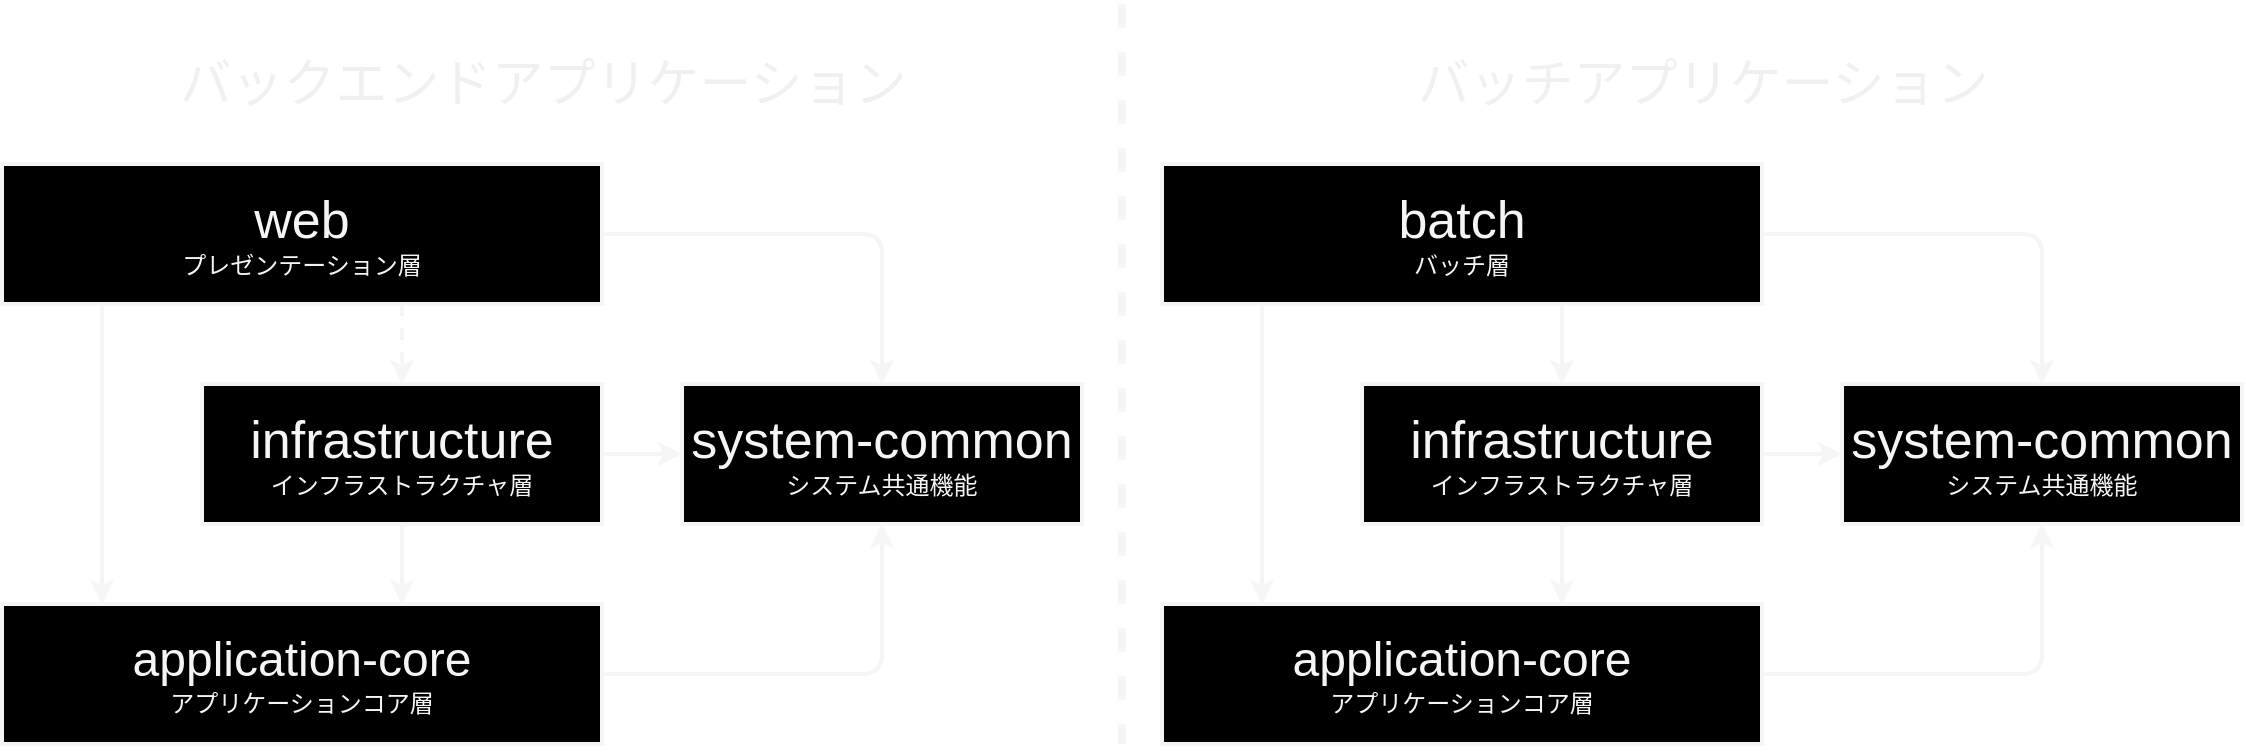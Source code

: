 <mxfile>
    <diagram id="t5FLQf08IiOqZWmdRY7E" name="ページ1">
        <mxGraphModel dx="1343" dy="834" grid="1" gridSize="10" guides="1" tooltips="1" connect="1" arrows="1" fold="1" page="1" pageScale="1" pageWidth="827" pageHeight="1169" math="0" shadow="0">
            <root>
                <mxCell id="0"/>
                <mxCell id="1" parent="0"/>
                <mxCell id="44" value="" style="html=1;strokeWidth=4;endArrow=none;endFill=0;dashed=1;strokeColor=#F5F5F5;" edge="1" parent="1">
                    <mxGeometry relative="1" as="geometry">
                        <mxPoint x="570" y="10" as="sourcePoint"/>
                        <mxPoint x="570" y="380" as="targetPoint"/>
                    </mxGeometry>
                </mxCell>
                <mxCell id="45" value="&lt;font style=&quot;font-size: 26px;&quot;&gt;バックエンドアプリケーション&lt;/font&gt;" style="text;html=1;align=center;verticalAlign=middle;resizable=0;points=[];autosize=1;strokeColor=none;fillColor=none;fontColor=#F0F0F0;" vertex="1" parent="1">
                    <mxGeometry x="85" y="30" width="390" height="40" as="geometry"/>
                </mxCell>
                <mxCell id="47" value="&lt;font style=&quot;font-size: 26px;&quot;&gt;バッチアプリケーション&lt;/font&gt;" style="text;html=1;align=center;verticalAlign=middle;resizable=0;points=[];autosize=1;strokeColor=none;fillColor=none;fontColor=#F0F0F0;" vertex="1" parent="1">
                    <mxGeometry x="705" y="30" width="310" height="40" as="geometry"/>
                </mxCell>
                <mxCell id="33" style="html=1;strokeWidth=2;entryX=0.5;entryY=1;entryDx=0;entryDy=0;exitX=0.5;exitY=0;exitDx=0;exitDy=0;strokeColor=#F5F5F5;" edge="1" parent="1">
                    <mxGeometry relative="1" as="geometry">
                        <mxPoint x="790" y="160" as="sourcePoint"/>
                        <mxPoint x="790" y="200" as="targetPoint"/>
                    </mxGeometry>
                </mxCell>
                <mxCell id="35" value="&lt;span style=&quot;font-size: 26px;&quot;&gt;batch&lt;/span&gt;&lt;br&gt;バッチ層" style="rounded=0;whiteSpace=wrap;html=1;fillColor=#000000;fontColor=#F5F5F5;strokeColor=#F5F5F5;strokeWidth=2;" vertex="1" parent="1">
                    <mxGeometry x="590" y="90" width="300" height="70" as="geometry"/>
                </mxCell>
                <mxCell id="37" value="&lt;font style=&quot;font-size: 24px;&quot;&gt;application-core&lt;br&gt;&lt;/font&gt;アプリケーションコア層" style="rounded=0;whiteSpace=wrap;html=1;fillColor=#000000;fontColor=#F5F5F5;strokeColor=#F5F5F5;strokeWidth=2;" vertex="1" parent="1">
                    <mxGeometry x="590" y="310" width="300" height="70" as="geometry"/>
                </mxCell>
                <mxCell id="38" value="" style="html=1;strokeColor=#F5F5F5;strokeWidth=2;entryX=0.5;entryY=1;entryDx=0;entryDy=0;exitX=0.5;exitY=0;exitDx=0;exitDy=0;" edge="1" parent="1">
                    <mxGeometry relative="1" as="geometry">
                        <mxPoint x="790" y="310" as="targetPoint"/>
                        <mxPoint x="790" y="270" as="sourcePoint"/>
                    </mxGeometry>
                </mxCell>
                <mxCell id="40" value="&lt;font style=&quot;font-size: 26px;&quot;&gt;infrastructure&lt;/font&gt;&lt;br&gt;インフラストラクチャ層" style="rounded=0;whiteSpace=wrap;html=1;fillColor=#000000;fontColor=#F5F5F5;strokeColor=#F5F5F5;strokeWidth=2;" vertex="1" parent="1">
                    <mxGeometry x="690" y="200" width="200" height="70" as="geometry"/>
                </mxCell>
                <mxCell id="41" value="&lt;font style=&quot;font-size: 26px;&quot;&gt;system-common&lt;/font&gt;&lt;br&gt;システム共通機能" style="rounded=0;whiteSpace=wrap;html=1;fillColor=#000000;fontColor=#F5F5F5;strokeColor=#F5F5F5;strokeWidth=2;" vertex="1" parent="1">
                    <mxGeometry x="930" y="200" width="200" height="70" as="geometry"/>
                </mxCell>
                <mxCell id="34" style="edgeStyle=orthogonalEdgeStyle;html=1;strokeWidth=2;strokeColor=#F5F5F5;" edge="1" parent="1" source="35" target="41">
                    <mxGeometry relative="1" as="geometry"/>
                </mxCell>
                <mxCell id="36" style="edgeStyle=orthogonalEdgeStyle;html=1;entryX=0.5;entryY=1;entryDx=0;entryDy=0;strokeWidth=2;strokeColor=#F5F5F5;" edge="1" parent="1" source="37" target="41">
                    <mxGeometry relative="1" as="geometry"/>
                </mxCell>
                <mxCell id="39" style="edgeStyle=orthogonalEdgeStyle;html=1;entryX=0;entryY=0.5;entryDx=0;entryDy=0;strokeWidth=2;strokeColor=#F5F5F5;" edge="1" parent="1" source="40" target="41">
                    <mxGeometry relative="1" as="geometry"/>
                </mxCell>
                <mxCell id="42" value="" style="html=1;strokeWidth=2;exitX=0.5;exitY=0;exitDx=0;exitDy=0;strokeColor=#F5F5F5;" edge="1" parent="1">
                    <mxGeometry relative="1" as="geometry">
                        <mxPoint x="640" y="160" as="sourcePoint"/>
                        <mxPoint x="640" y="310" as="targetPoint"/>
                    </mxGeometry>
                </mxCell>
                <mxCell id="24" style="html=1;dashed=1;strokeWidth=2;entryX=0.5;entryY=1;entryDx=0;entryDy=0;exitX=0.5;exitY=0;exitDx=0;exitDy=0;strokeColor=#F5F5F5;" edge="1" parent="1">
                    <mxGeometry relative="1" as="geometry">
                        <mxPoint x="210" y="160.0" as="sourcePoint"/>
                        <mxPoint x="210" y="200.0" as="targetPoint"/>
                    </mxGeometry>
                </mxCell>
                <mxCell id="5" value="&lt;font style=&quot;font-size: 26px;&quot;&gt;web&lt;/font&gt;&lt;br&gt;プレゼンテーション層" style="rounded=0;whiteSpace=wrap;html=1;fillColor=#000000;fontColor=#F5F5F5;strokeColor=#F5F5F5;strokeWidth=2;" parent="1" vertex="1">
                    <mxGeometry x="10" y="90" width="300" height="70" as="geometry"/>
                </mxCell>
                <mxCell id="18" value="&lt;font style=&quot;font-size: 24px;&quot;&gt;application-core&lt;br&gt;&lt;/font&gt;アプリケーションコア層" style="rounded=0;whiteSpace=wrap;html=1;fillColor=#000000;fontColor=#F5F5F5;strokeColor=#F5F5F5;strokeWidth=2;" parent="1" vertex="1">
                    <mxGeometry x="10" y="310" width="300" height="70" as="geometry"/>
                </mxCell>
                <mxCell id="19" value="" style="html=1;strokeColor=#F5F5F5;strokeWidth=2;entryX=0.5;entryY=1;entryDx=0;entryDy=0;exitX=0.5;exitY=0;exitDx=0;exitDy=0;" parent="1" edge="1">
                    <mxGeometry relative="1" as="geometry">
                        <mxPoint x="210" y="310" as="targetPoint"/>
                        <mxPoint x="210" y="270" as="sourcePoint"/>
                    </mxGeometry>
                </mxCell>
                <mxCell id="21" value="&lt;font style=&quot;font-size: 26px;&quot;&gt;infrastructure&lt;/font&gt;&lt;br&gt;インフラストラクチャ層" style="rounded=0;whiteSpace=wrap;html=1;fillColor=#000000;fontColor=#F5F5F5;strokeColor=#F5F5F5;strokeWidth=2;" parent="1" vertex="1">
                    <mxGeometry x="110" y="200" width="200" height="70" as="geometry"/>
                </mxCell>
                <mxCell id="22" value="&lt;font style=&quot;font-size: 26px;&quot;&gt;system-common&lt;/font&gt;&lt;br&gt;システム共通機能" style="rounded=0;whiteSpace=wrap;html=1;fillColor=#000000;fontColor=#F5F5F5;strokeColor=#F5F5F5;strokeWidth=2;" parent="1" vertex="1">
                    <mxGeometry x="350" y="200" width="200" height="70" as="geometry"/>
                </mxCell>
                <mxCell id="26" style="edgeStyle=orthogonalEdgeStyle;html=1;strokeWidth=2;strokeColor=#F5F5F5;" edge="1" parent="1" source="5" target="22">
                    <mxGeometry relative="1" as="geometry"/>
                </mxCell>
                <mxCell id="27" style="edgeStyle=orthogonalEdgeStyle;html=1;entryX=0.5;entryY=1;entryDx=0;entryDy=0;strokeWidth=2;strokeColor=#F5F5F5;" edge="1" parent="1" source="18" target="22">
                    <mxGeometry relative="1" as="geometry"/>
                </mxCell>
                <mxCell id="25" style="edgeStyle=orthogonalEdgeStyle;html=1;entryX=0;entryY=0.5;entryDx=0;entryDy=0;strokeWidth=2;strokeColor=#F5F5F5;" edge="1" parent="1" source="21" target="22">
                    <mxGeometry relative="1" as="geometry"/>
                </mxCell>
                <mxCell id="30" value="" style="html=1;strokeWidth=2;exitX=0.5;exitY=0;exitDx=0;exitDy=0;strokeColor=#F5F5F5;" edge="1" parent="1">
                    <mxGeometry relative="1" as="geometry">
                        <mxPoint x="60.0" y="160" as="sourcePoint"/>
                        <mxPoint x="60" y="310" as="targetPoint"/>
                    </mxGeometry>
                </mxCell>
            </root>
        </mxGraphModel>
    </diagram>
</mxfile>